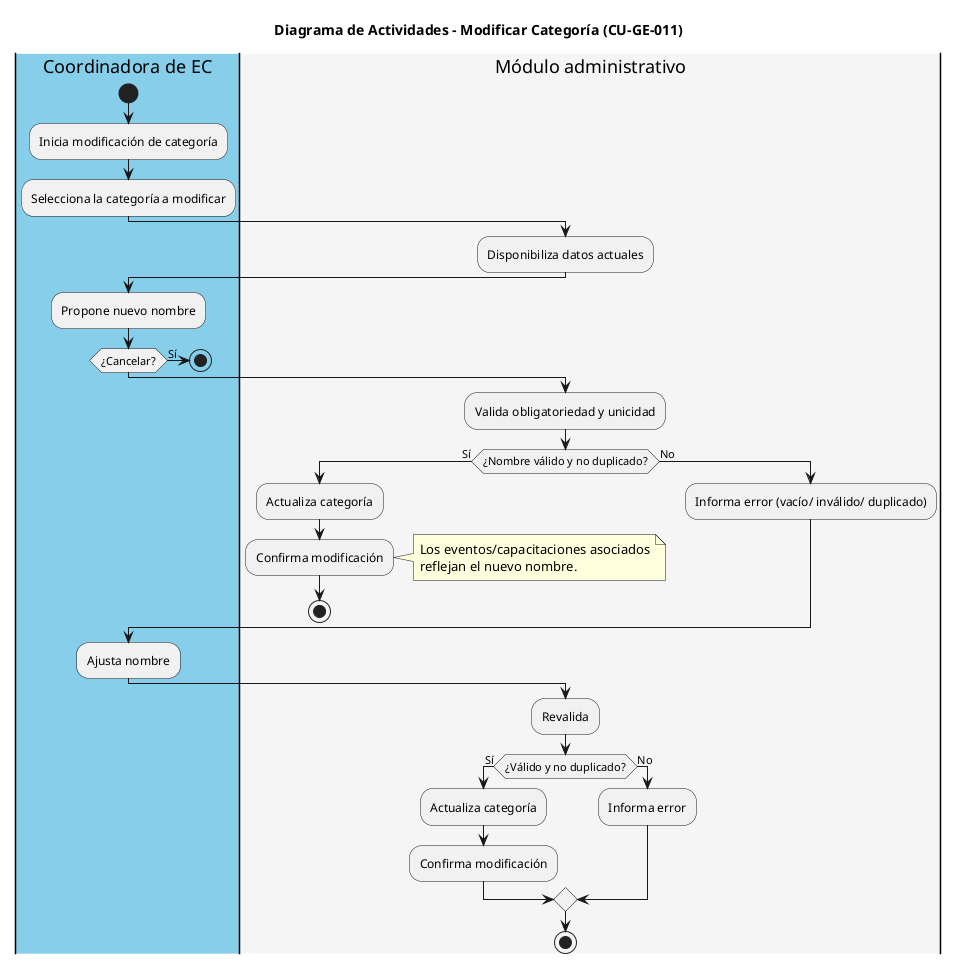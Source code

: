 @startuml CU-GE-011_Modificar_Categoria

title Diagrama de Actividades - Modificar Categoría (CU-GE-011)

|#skyblue|Coordinadora de EC|
start
:Inicia modificación de categoría;
:Selecciona la categoría a modificar;

|#whitesmoke|Módulo administrativo|
:Disponibiliza datos actuales;

|#skyblue|Coordinadora de EC|
:Propone nuevo nombre;
if (¿Cancelar?) then (Sí)
  stop
endif

|#whitesmoke|Módulo administrativo|
:Valida obligatoriedad y unicidad;
if (¿Nombre válido y no duplicado?) then (Sí)
  :Actualiza categoría;
  :Confirma modificación;
  note right
    Los eventos/capacitaciones asociados
    reflejan el nuevo nombre.
  end note
  stop
else (No)
  :Informa error (vacío/ inválido/ duplicado);
endif

|#skyblue|Coordinadora de EC|
:Ajusta nombre;

|#whitesmoke|Módulo administrativo|
:Revalida;
if (¿Válido y no duplicado?) then (Sí)
  :Actualiza categoría;
  :Confirma modificación;
else (No)
  :Informa error;
endif

stop
@enduml
